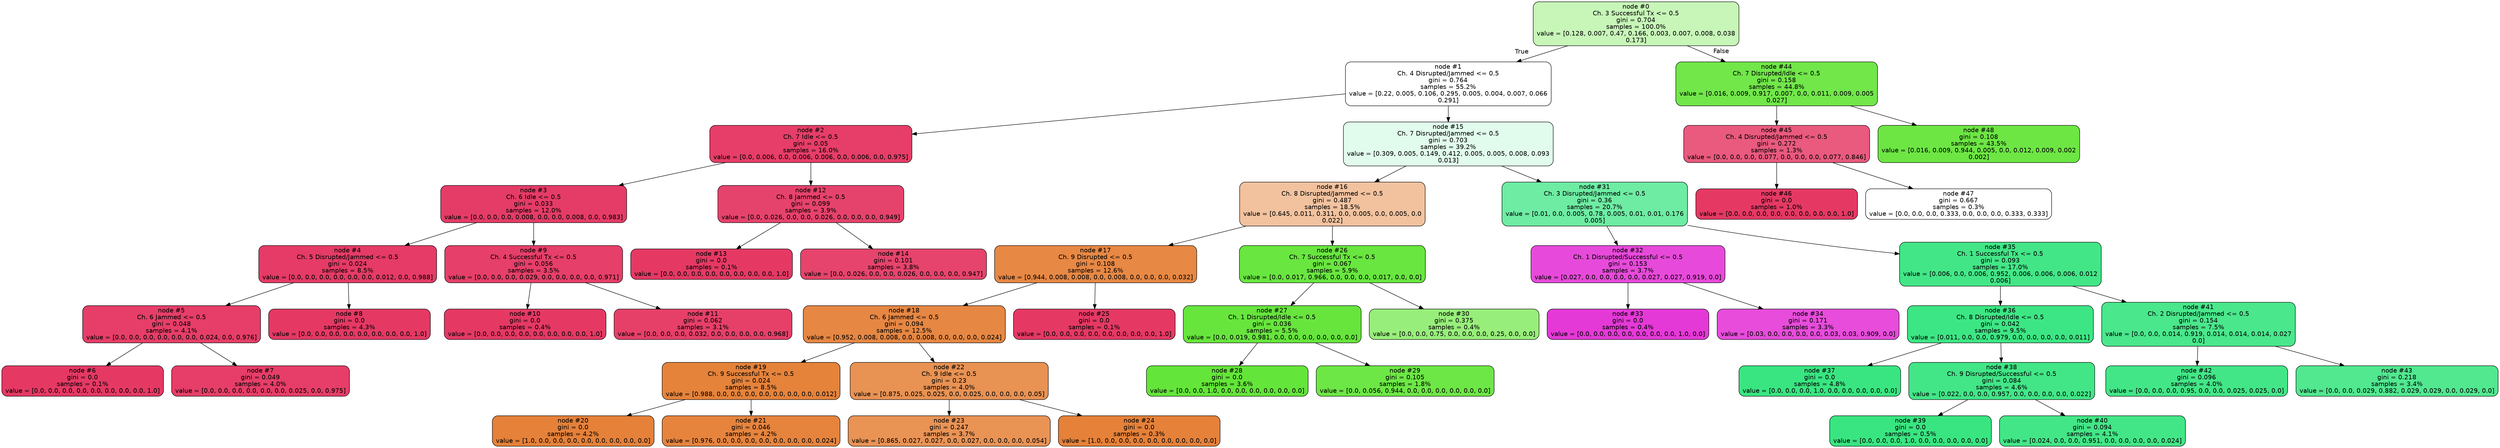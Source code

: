 /*
Copyright 2023 Siavash Barqi Janiar

   Licensed under the Apache License, Version 2.0 (the "License");
   you may not use this file except in compliance with the License.
   You may obtain a copy of the License at

     http://www.apache.org/licenses/LICENSE-2.0

   Unless required by applicable law or agreed to in writing, software
   distributed under the License is distributed on an "AS IS" BASIS,
   WITHOUT WARRANTIES OR CONDITIONS OF ANY KIND, either express or implied.
   See the License for the specific language governing permissions and
   limitations under the License.
*/

digraph Tree {
node [shape=box, style="filled, rounded", color="black", fontname=helvetica] ;
edge [fontname=helvetica] ;
0 [label="node #0\nCh. 3 Successful Tx <= 0.5\ngini = 0.704\nsamples = 100.0%\nvalue = [0.128, 0.007, 0.47, 0.166, 0.003, 0.007, 0.008, 0.038\n0.173]", fillcolor="#c7f6b8"] ;
1 [label="node #1\nCh. 4 Disrupted/Jammed <= 0.5\ngini = 0.764\nsamples = 55.2%\nvalue = [0.22, 0.005, 0.106, 0.295, 0.005, 0.004, 0.007, 0.066\n0.291]", fillcolor="#fefffe"] ;
0 -> 1 [labeldistance=2.5, labelangle=45, headlabel="True"] ;
2 [label="node #2\nCh. 7 Idle <= 0.5\ngini = 0.05\nsamples = 16.0%\nvalue = [0.0, 0.006, 0.0, 0.006, 0.006, 0.0, 0.006, 0.0, 0.975]", fillcolor="#e63e68"] ;
1 -> 2 ;
3 [label="node #3\nCh. 6 Idle <= 0.5\ngini = 0.033\nsamples = 12.0%\nvalue = [0.0, 0.0, 0.0, 0.008, 0.0, 0.0, 0.008, 0.0, 0.983]", fillcolor="#e53c67"] ;
2 -> 3 ;
4 [label="node #4\nCh. 5 Disrupted/Jammed <= 0.5\ngini = 0.024\nsamples = 8.5%\nvalue = [0.0, 0.0, 0.0, 0.0, 0.0, 0.0, 0.012, 0.0, 0.988]", fillcolor="#e53b66"] ;
3 -> 4 ;
5 [label="node #5\nCh. 6 Jammed <= 0.5\ngini = 0.048\nsamples = 4.1%\nvalue = [0.0, 0.0, 0.0, 0.0, 0.0, 0.0, 0.024, 0.0, 0.976]", fillcolor="#e63e68"] ;
4 -> 5 ;
6 [label="node #6\ngini = 0.0\nsamples = 0.1%\nvalue = [0.0, 0.0, 0.0, 0.0, 0.0, 0.0, 0.0, 0.0, 1.0]", fillcolor="#e53964"] ;
5 -> 6 ;
7 [label="node #7\ngini = 0.049\nsamples = 4.0%\nvalue = [0.0, 0.0, 0.0, 0.0, 0.0, 0.0, 0.025, 0.0, 0.975]", fillcolor="#e63e68"] ;
5 -> 7 ;
8 [label="node #8\ngini = 0.0\nsamples = 4.3%\nvalue = [0.0, 0.0, 0.0, 0.0, 0.0, 0.0, 0.0, 0.0, 1.0]", fillcolor="#e53964"] ;
4 -> 8 ;
9 [label="node #9\nCh. 4 Successful Tx <= 0.5\ngini = 0.056\nsamples = 3.5%\nvalue = [0.0, 0.0, 0.0, 0.029, 0.0, 0.0, 0.0, 0.0, 0.971]", fillcolor="#e63f69"] ;
3 -> 9 ;
10 [label="node #10\ngini = 0.0\nsamples = 0.4%\nvalue = [0.0, 0.0, 0.0, 0.0, 0.0, 0.0, 0.0, 0.0, 1.0]", fillcolor="#e53964"] ;
9 -> 10 ;
11 [label="node #11\ngini = 0.062\nsamples = 3.1%\nvalue = [0.0, 0.0, 0.0, 0.032, 0.0, 0.0, 0.0, 0.0, 0.968]", fillcolor="#e64069"] ;
9 -> 11 ;
12 [label="node #12\nCh. 8 Jammed <= 0.5\ngini = 0.099\nsamples = 3.9%\nvalue = [0.0, 0.026, 0.0, 0.0, 0.026, 0.0, 0.0, 0.0, 0.949]", fillcolor="#e6436c"] ;
2 -> 12 ;
13 [label="node #13\ngini = 0.0\nsamples = 0.1%\nvalue = [0.0, 0.0, 0.0, 0.0, 0.0, 0.0, 0.0, 0.0, 1.0]", fillcolor="#e53964"] ;
12 -> 13 ;
14 [label="node #14\ngini = 0.101\nsamples = 3.8%\nvalue = [0.0, 0.026, 0.0, 0.0, 0.026, 0.0, 0.0, 0.0, 0.947]", fillcolor="#e6446c"] ;
12 -> 14 ;
15 [label="node #15\nCh. 7 Disrupted/Jammed <= 0.5\ngini = 0.703\nsamples = 39.2%\nvalue = [0.309, 0.005, 0.149, 0.412, 0.005, 0.005, 0.008, 0.093\n0.013]", fillcolor="#e1fbec"] ;
1 -> 15 ;
16 [label="node #16\nCh. 8 Disrupted/Jammed <= 0.5\ngini = 0.487\nsamples = 18.5%\nvalue = [0.645, 0.011, 0.311, 0.0, 0.005, 0.0, 0.005, 0.0\n0.022]", fillcolor="#f2c29f"] ;
15 -> 16 ;
17 [label="node #17\nCh. 9 Disrupted <= 0.5\ngini = 0.108\nsamples = 12.6%\nvalue = [0.944, 0.008, 0.008, 0.0, 0.008, 0.0, 0.0, 0.0, 0.032]", fillcolor="#e78844"] ;
16 -> 17 ;
18 [label="node #18\nCh. 6 Jammed <= 0.5\ngini = 0.094\nsamples = 12.5%\nvalue = [0.952, 0.008, 0.008, 0.0, 0.008, 0.0, 0.0, 0.0, 0.024]", fillcolor="#e68743"] ;
17 -> 18 ;
19 [label="node #19\nCh. 9 Successful Tx <= 0.5\ngini = 0.024\nsamples = 8.5%\nvalue = [0.988, 0.0, 0.0, 0.0, 0.0, 0.0, 0.0, 0.0, 0.012]", fillcolor="#e5833b"] ;
18 -> 19 ;
20 [label="node #20\ngini = 0.0\nsamples = 4.2%\nvalue = [1.0, 0.0, 0.0, 0.0, 0.0, 0.0, 0.0, 0.0, 0.0]", fillcolor="#e58139"] ;
19 -> 20 ;
21 [label="node #21\ngini = 0.046\nsamples = 4.2%\nvalue = [0.976, 0.0, 0.0, 0.0, 0.0, 0.0, 0.0, 0.0, 0.024]", fillcolor="#e6843e"] ;
19 -> 21 ;
22 [label="node #22\nCh. 9 Idle <= 0.5\ngini = 0.23\nsamples = 4.0%\nvalue = [0.875, 0.025, 0.025, 0.0, 0.025, 0.0, 0.0, 0.0, 0.05]", fillcolor="#e89253"] ;
18 -> 22 ;
23 [label="node #23\ngini = 0.247\nsamples = 3.7%\nvalue = [0.865, 0.027, 0.027, 0.0, 0.027, 0.0, 0.0, 0.0, 0.054]", fillcolor="#e99355"] ;
22 -> 23 ;
24 [label="node #24\ngini = 0.0\nsamples = 0.3%\nvalue = [1.0, 0.0, 0.0, 0.0, 0.0, 0.0, 0.0, 0.0, 0.0]", fillcolor="#e58139"] ;
22 -> 24 ;
25 [label="node #25\ngini = 0.0\nsamples = 0.1%\nvalue = [0.0, 0.0, 0.0, 0.0, 0.0, 0.0, 0.0, 0.0, 1.0]", fillcolor="#e53964"] ;
17 -> 25 ;
26 [label="node #26\nCh. 7 Successful Tx <= 0.5\ngini = 0.067\nsamples = 5.9%\nvalue = [0.0, 0.017, 0.966, 0.0, 0.0, 0.0, 0.017, 0.0, 0.0]", fillcolor="#69e640"] ;
16 -> 26 ;
27 [label="node #27\nCh. 1 Disrupted/Idle <= 0.5\ngini = 0.036\nsamples = 5.5%\nvalue = [0.0, 0.019, 0.981, 0.0, 0.0, 0.0, 0.0, 0.0, 0.0]", fillcolor="#67e53d"] ;
26 -> 27 ;
28 [label="node #28\ngini = 0.0\nsamples = 3.6%\nvalue = [0.0, 0.0, 1.0, 0.0, 0.0, 0.0, 0.0, 0.0, 0.0]", fillcolor="#64e539"] ;
27 -> 28 ;
29 [label="node #29\ngini = 0.105\nsamples = 1.8%\nvalue = [0.0, 0.056, 0.944, 0.0, 0.0, 0.0, 0.0, 0.0, 0.0]", fillcolor="#6de745"] ;
27 -> 29 ;
30 [label="node #30\ngini = 0.375\nsamples = 0.4%\nvalue = [0.0, 0.0, 0.75, 0.0, 0.0, 0.0, 0.25, 0.0, 0.0]", fillcolor="#98ee7b"] ;
26 -> 30 ;
31 [label="node #31\nCh. 3 Disrupted/Jammed <= 0.5\ngini = 0.36\nsamples = 20.7%\nvalue = [0.01, 0.0, 0.005, 0.78, 0.005, 0.01, 0.01, 0.176\n0.005]", fillcolor="#6eeca3"] ;
15 -> 31 ;
32 [label="node #32\nCh. 1 Disrupted/Successful <= 0.5\ngini = 0.153\nsamples = 3.7%\nvalue = [0.027, 0.0, 0.0, 0.0, 0.0, 0.027, 0.027, 0.919, 0.0]", fillcolor="#e74ada"] ;
31 -> 32 ;
33 [label="node #33\ngini = 0.0\nsamples = 0.4%\nvalue = [0.0, 0.0, 0.0, 0.0, 0.0, 0.0, 0.0, 1.0, 0.0]", fillcolor="#e539d7"] ;
32 -> 33 ;
34 [label="node #34\ngini = 0.171\nsamples = 3.3%\nvalue = [0.03, 0.0, 0.0, 0.0, 0.0, 0.03, 0.03, 0.909, 0.0]", fillcolor="#e74cdb"] ;
32 -> 34 ;
35 [label="node #35\nCh. 1 Successful Tx <= 0.5\ngini = 0.093\nsamples = 17.0%\nvalue = [0.006, 0.0, 0.006, 0.952, 0.006, 0.006, 0.006, 0.012\n0.006]", fillcolor="#43e687"] ;
31 -> 35 ;
36 [label="node #36\nCh. 8 Disrupted/Idle <= 0.5\ngini = 0.042\nsamples = 9.5%\nvalue = [0.011, 0.0, 0.0, 0.979, 0.0, 0.0, 0.0, 0.0, 0.011]", fillcolor="#3de684"] ;
35 -> 36 ;
37 [label="node #37\ngini = 0.0\nsamples = 4.8%\nvalue = [0.0, 0.0, 0.0, 1.0, 0.0, 0.0, 0.0, 0.0, 0.0]", fillcolor="#39e581"] ;
36 -> 37 ;
38 [label="node #38\nCh. 9 Disrupted/Successful <= 0.5\ngini = 0.084\nsamples = 4.6%\nvalue = [0.022, 0.0, 0.0, 0.957, 0.0, 0.0, 0.0, 0.0, 0.022]", fillcolor="#42e687"] ;
36 -> 38 ;
39 [label="node #39\ngini = 0.0\nsamples = 0.5%\nvalue = [0.0, 0.0, 0.0, 1.0, 0.0, 0.0, 0.0, 0.0, 0.0]", fillcolor="#39e581"] ;
38 -> 39 ;
40 [label="node #40\ngini = 0.094\nsamples = 4.1%\nvalue = [0.024, 0.0, 0.0, 0.951, 0.0, 0.0, 0.0, 0.0, 0.024]", fillcolor="#43e687"] ;
38 -> 40 ;
41 [label="node #41\nCh. 2 Disrupted/Jammed <= 0.5\ngini = 0.154\nsamples = 7.5%\nvalue = [0.0, 0.0, 0.014, 0.919, 0.014, 0.014, 0.014, 0.027\n0.0]", fillcolor="#4ae78c"] ;
35 -> 41 ;
42 [label="node #42\ngini = 0.096\nsamples = 4.0%\nvalue = [0.0, 0.0, 0.0, 0.95, 0.0, 0.0, 0.025, 0.025, 0.0]", fillcolor="#43e687"] ;
41 -> 42 ;
43 [label="node #43\ngini = 0.218\nsamples = 3.4%\nvalue = [0.0, 0.0, 0.029, 0.882, 0.029, 0.029, 0.0, 0.029, 0.0]", fillcolor="#51e890"] ;
41 -> 43 ;
44 [label="node #44\nCh. 7 Disrupted/Idle <= 0.5\ngini = 0.158\nsamples = 44.8%\nvalue = [0.016, 0.009, 0.917, 0.007, 0.0, 0.011, 0.009, 0.005\n0.027]", fillcolor="#71e74a"] ;
0 -> 44 [labeldistance=2.5, labelangle=-45, headlabel="False"] ;
45 [label="node #45\nCh. 4 Disrupted/Jammed <= 0.5\ngini = 0.272\nsamples = 1.3%\nvalue = [0.0, 0.0, 0.0, 0.077, 0.0, 0.0, 0.0, 0.077, 0.846]", fillcolor="#e95a7e"] ;
44 -> 45 ;
46 [label="node #46\ngini = 0.0\nsamples = 1.0%\nvalue = [0.0, 0.0, 0.0, 0.0, 0.0, 0.0, 0.0, 0.0, 1.0]", fillcolor="#e53964"] ;
45 -> 46 ;
47 [label="node #47\ngini = 0.667\nsamples = 0.3%\nvalue = [0.0, 0.0, 0.0, 0.333, 0.0, 0.0, 0.0, 0.333, 0.333]", fillcolor="#ffffff"] ;
45 -> 47 ;
48 [label="node #48\ngini = 0.108\nsamples = 43.5%\nvalue = [0.016, 0.009, 0.944, 0.005, 0.0, 0.012, 0.009, 0.002\n0.002]", fillcolor="#6de644"] ;
44 -> 48 ;
}
